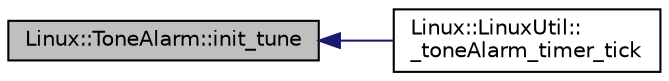 digraph "Linux::ToneAlarm::init_tune"
{
 // INTERACTIVE_SVG=YES
  edge [fontname="Helvetica",fontsize="10",labelfontname="Helvetica",labelfontsize="10"];
  node [fontname="Helvetica",fontsize="10",shape=record];
  rankdir="LR";
  Node1 [label="Linux::ToneAlarm::init_tune",height=0.2,width=0.4,color="black", fillcolor="grey75", style="filled" fontcolor="black"];
  Node1 -> Node2 [dir="back",color="midnightblue",fontsize="10",style="solid",fontname="Helvetica"];
  Node2 [label="Linux::LinuxUtil::\l_toneAlarm_timer_tick",height=0.2,width=0.4,color="black", fillcolor="white", style="filled",URL="$classLinux_1_1LinuxUtil.html#ab4255bedee3afb1cc742b4cbefff7102"];
}
